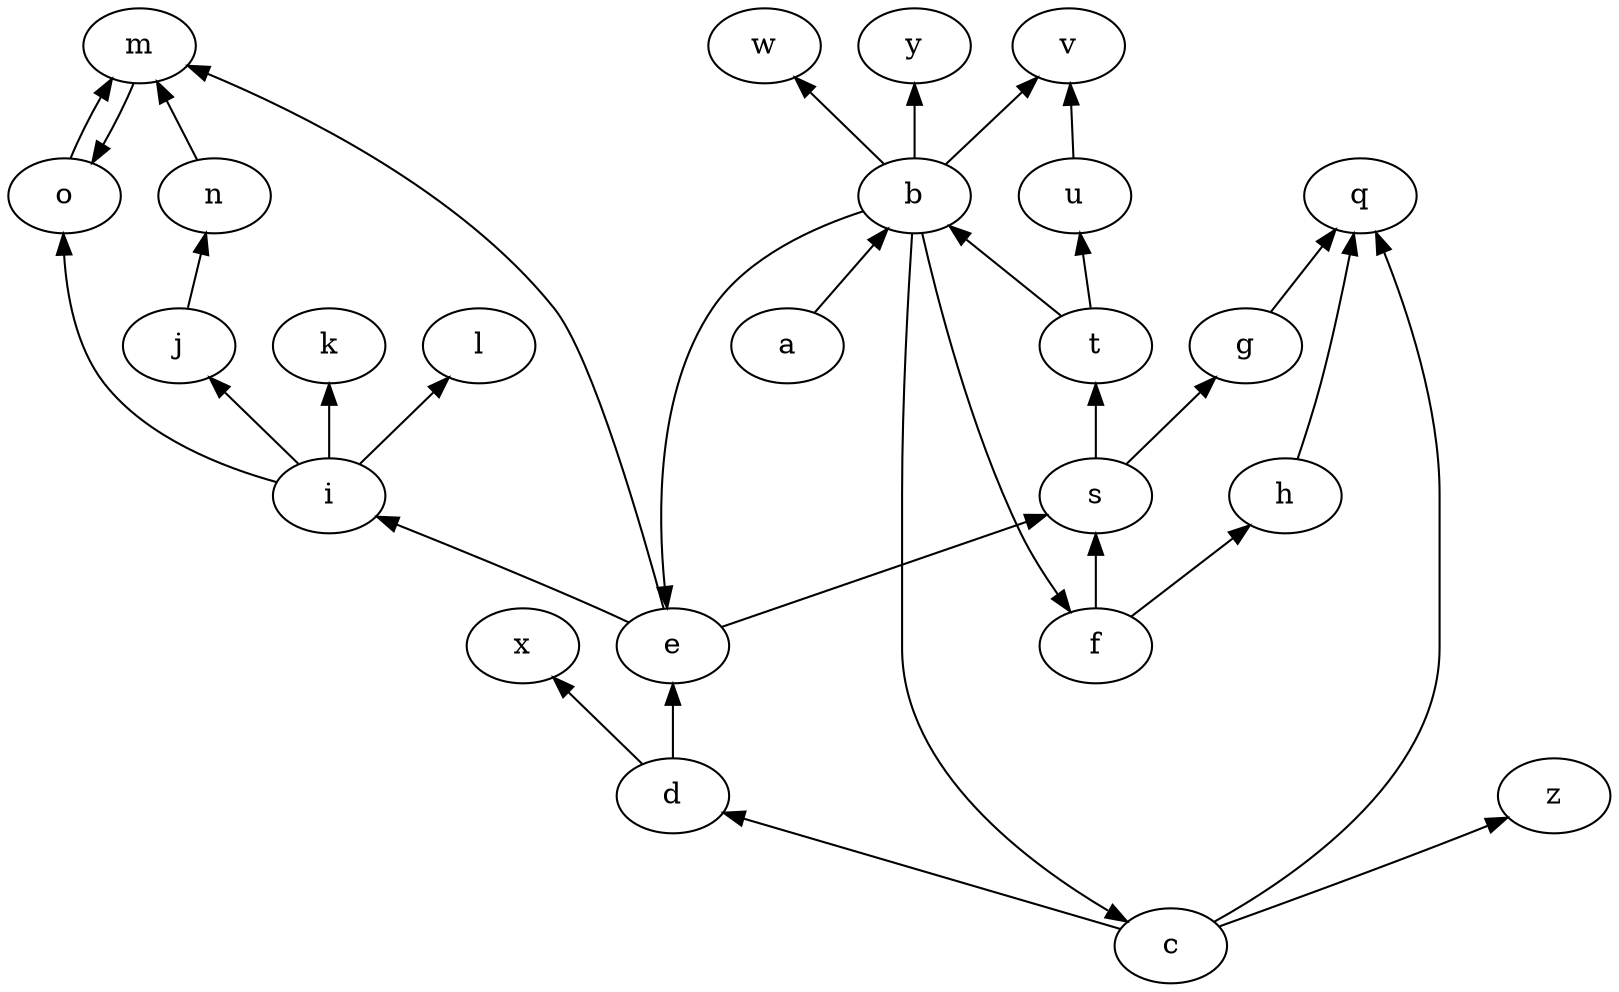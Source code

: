 strict digraph "" {
	b -> a	[dir=back];
	b -> t	[dir=back];
	t -> s	[dir=back];
	s -> e	[dir=back];
	s -> f	[dir=back];
	c -> b	[dir=back];
	d -> c	[dir=back];
	e -> b	[dir=back];
	e -> d	[dir=back];
	f -> b	[dir=back];
	g -> s	[dir=back];
	h -> f	[dir=back];
	i -> e	[dir=back];
	j -> i	[dir=back];
	k -> i	[dir=back];
	l -> i	[dir=back];
	m -> e	[dir=back];
	m -> o	[dir=back];
	m -> n	[dir=back];
	o -> i	[dir=back];
	o -> m	[dir=back];
	n -> j	[dir=back];
	q -> c	[dir=back];
	q -> g	[dir=back];
	q -> h	[dir=back];
	u -> t	[dir=back];
	v -> b	[dir=back];
	v -> u	[dir=back];
	w -> b	[dir=back];
	x -> d	[dir=back];
	y -> b	[dir=back];
	z -> c	[dir=back];
}
